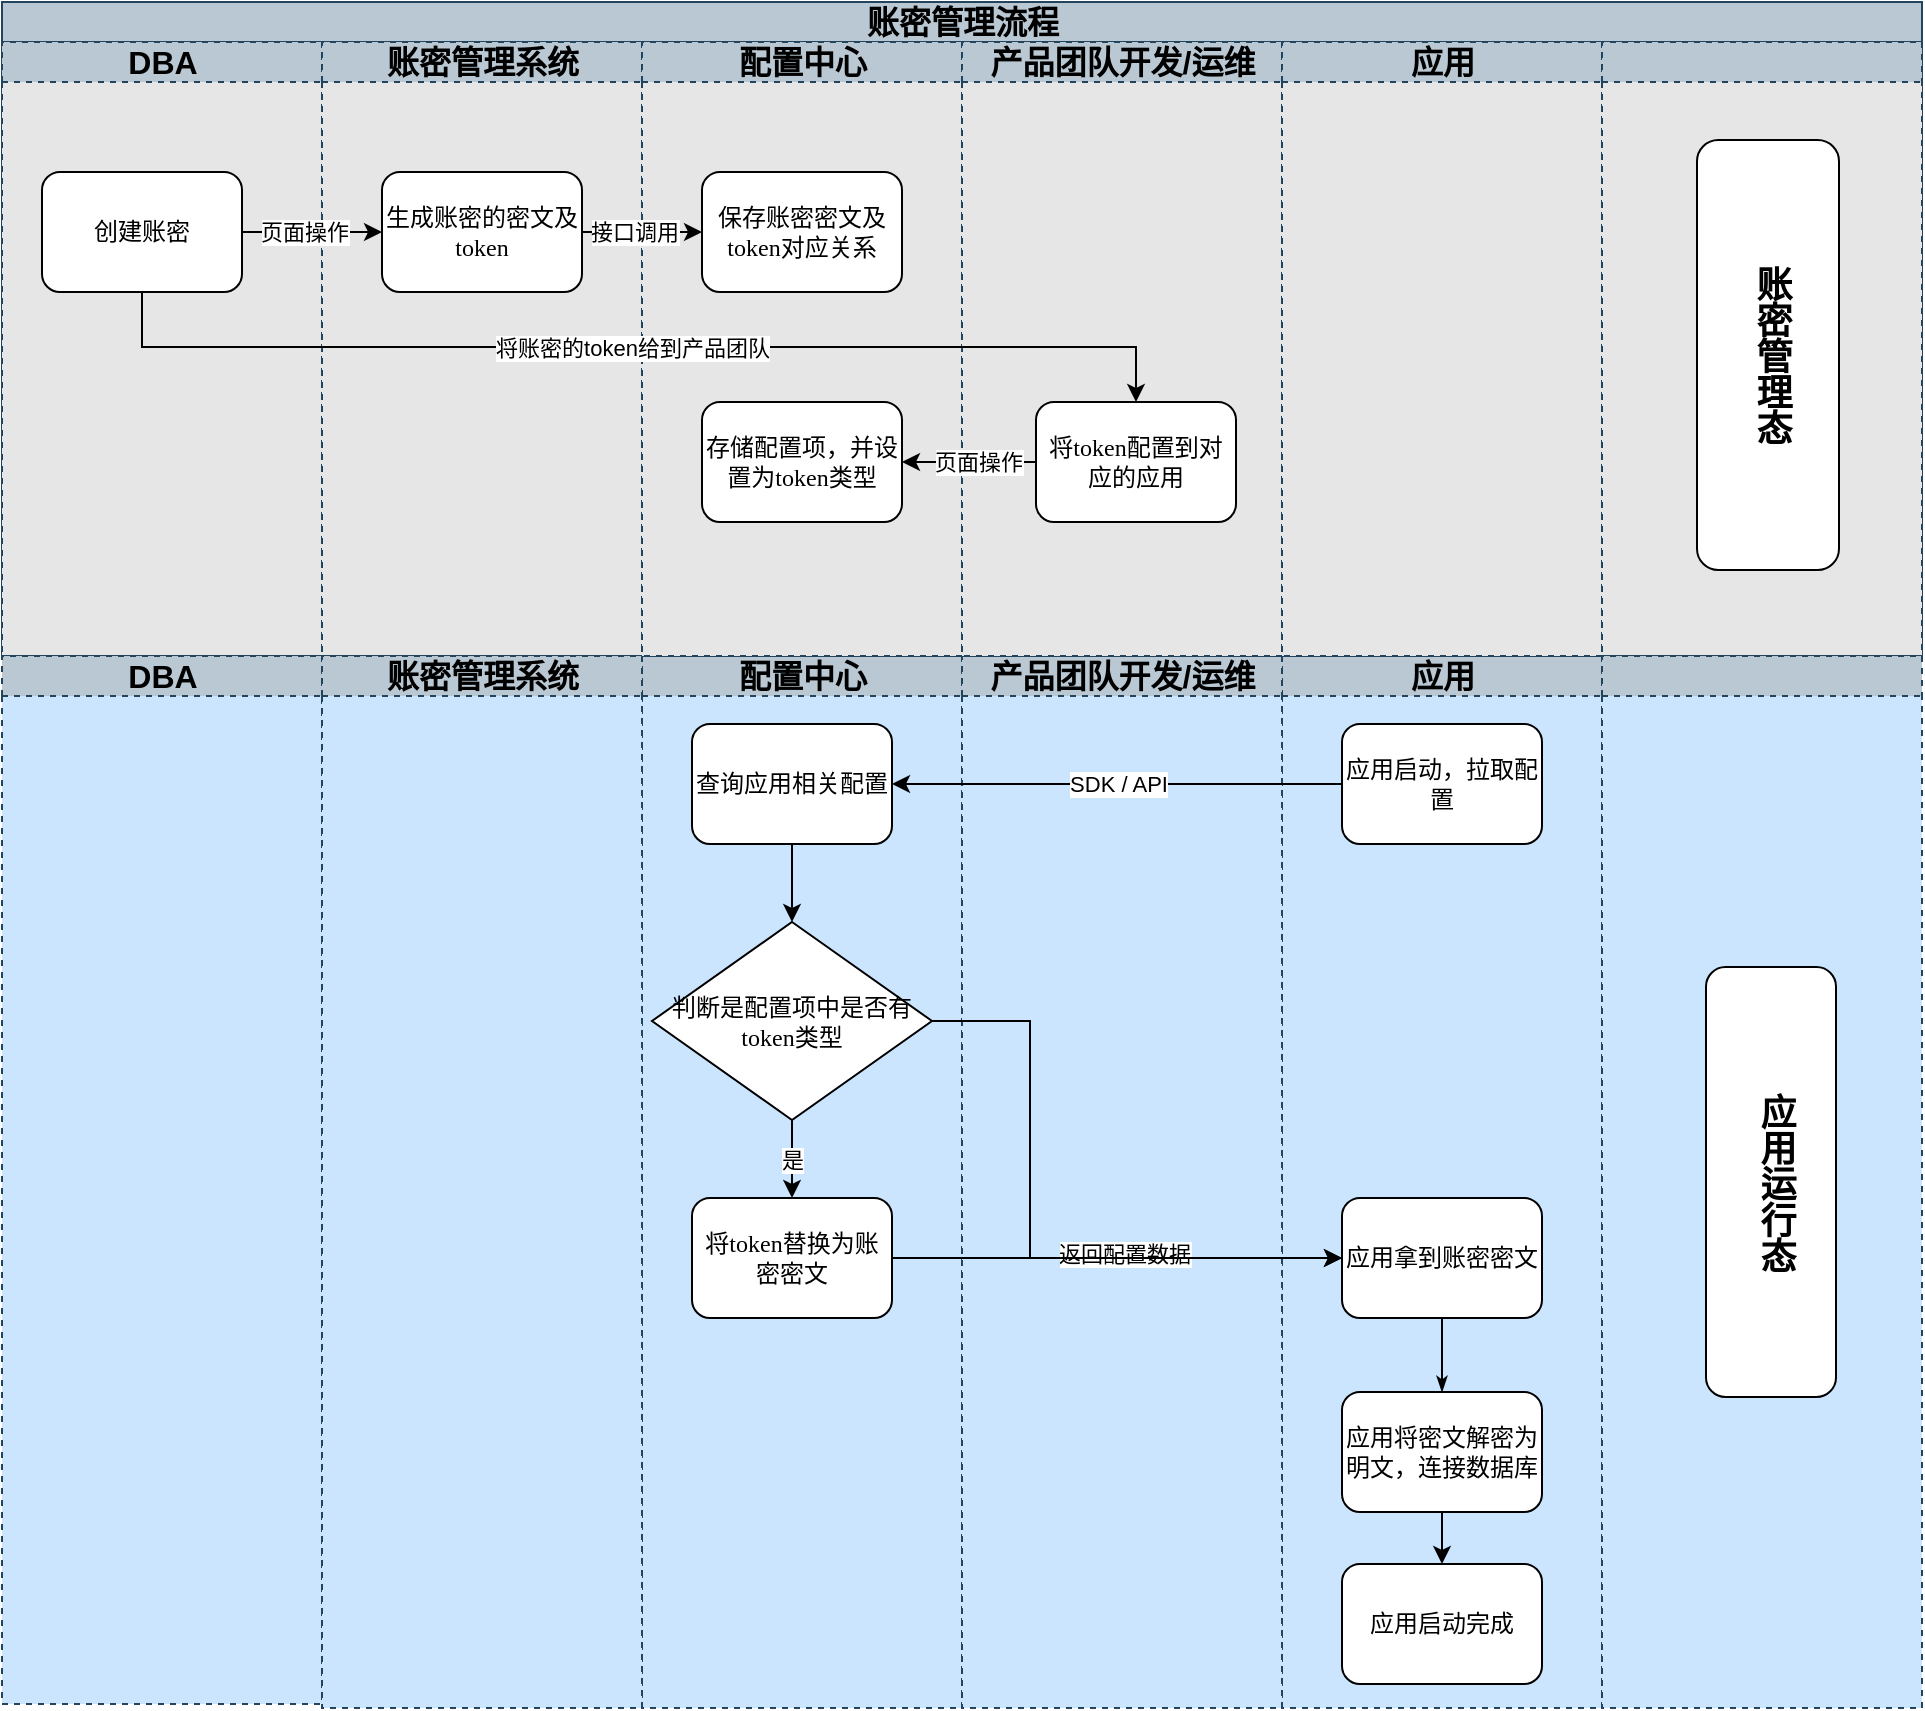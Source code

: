<mxfile version="24.7.6">
  <diagram name="Page-1" id="74e2e168-ea6b-b213-b513-2b3c1d86103e">
    <mxGraphModel dx="1875" dy="853" grid="0" gridSize="10" guides="1" tooltips="1" connect="1" arrows="1" fold="1" page="0" pageScale="1" pageWidth="1100" pageHeight="850" background="none" math="0" shadow="0">
      <root>
        <mxCell id="0" />
        <mxCell id="1" parent="0" />
        <mxCell id="7OKBegjcIMa7sVDoLXa8-80" value="配置中心" style="swimlane;html=1;startSize=20;dashed=1;swimlaneFillColor=#CCE5FF;fontSize=16;fillColor=#bac8d3;strokeColor=#23445d;" vertex="1" parent="1">
          <mxGeometry x="390" y="354" width="160" height="526" as="geometry" />
        </mxCell>
        <mxCell id="7OKBegjcIMa7sVDoLXa8-82" value="将token替换为账密密文" style="rounded=1;whiteSpace=wrap;html=1;shadow=0;labelBackgroundColor=none;strokeWidth=1;fontFamily=Verdana;fontSize=12;align=center;" vertex="1" parent="7OKBegjcIMa7sVDoLXa8-80">
          <mxGeometry x="25" y="271" width="100" height="60" as="geometry" />
        </mxCell>
        <mxCell id="7OKBegjcIMa7sVDoLXa8-84" value="" style="edgeStyle=orthogonalEdgeStyle;rounded=0;orthogonalLoop=1;jettySize=auto;html=1;" edge="1" parent="7OKBegjcIMa7sVDoLXa8-80" source="7OKBegjcIMa7sVDoLXa8-85" target="7OKBegjcIMa7sVDoLXa8-87">
          <mxGeometry relative="1" as="geometry" />
        </mxCell>
        <mxCell id="7OKBegjcIMa7sVDoLXa8-85" value="查询应用相关配置" style="rounded=1;whiteSpace=wrap;html=1;shadow=0;labelBackgroundColor=none;strokeWidth=1;fontFamily=Verdana;fontSize=12;align=center;" vertex="1" parent="7OKBegjcIMa7sVDoLXa8-80">
          <mxGeometry x="25" y="34" width="100" height="60" as="geometry" />
        </mxCell>
        <mxCell id="7OKBegjcIMa7sVDoLXa8-86" value="是" style="edgeStyle=orthogonalEdgeStyle;rounded=0;orthogonalLoop=1;jettySize=auto;html=1;" edge="1" parent="7OKBegjcIMa7sVDoLXa8-80" source="7OKBegjcIMa7sVDoLXa8-87" target="7OKBegjcIMa7sVDoLXa8-82">
          <mxGeometry relative="1" as="geometry" />
        </mxCell>
        <mxCell id="7OKBegjcIMa7sVDoLXa8-87" value="判断是配置项中是否有token类型" style="rhombus;whiteSpace=wrap;html=1;rounded=0;shadow=0;labelBackgroundColor=none;strokeWidth=1;fontFamily=Verdana;fontSize=12;align=center;" vertex="1" parent="7OKBegjcIMa7sVDoLXa8-80">
          <mxGeometry x="5" y="133" width="140" height="99" as="geometry" />
        </mxCell>
        <mxCell id="7OKBegjcIMa7sVDoLXa8-90" value="应用" style="swimlane;html=1;startSize=20;dashed=1;swimlaneFillColor=#CCE5FF;fontSize=16;fillColor=#bac8d3;strokeColor=#23445d;" vertex="1" parent="1">
          <mxGeometry x="710" y="354" width="160" height="526" as="geometry" />
        </mxCell>
        <mxCell id="7OKBegjcIMa7sVDoLXa8-92" value="应用拿到账密密文" style="rounded=1;whiteSpace=wrap;html=1;shadow=0;labelBackgroundColor=none;strokeWidth=1;fontFamily=Verdana;fontSize=12;align=center;" vertex="1" parent="7OKBegjcIMa7sVDoLXa8-90">
          <mxGeometry x="30" y="271" width="100" height="60" as="geometry" />
        </mxCell>
        <mxCell id="7OKBegjcIMa7sVDoLXa8-93" value="" style="edgeStyle=orthogonalEdgeStyle;rounded=0;orthogonalLoop=1;jettySize=auto;html=1;" edge="1" parent="7OKBegjcIMa7sVDoLXa8-90" source="7OKBegjcIMa7sVDoLXa8-94" target="7OKBegjcIMa7sVDoLXa8-95">
          <mxGeometry relative="1" as="geometry" />
        </mxCell>
        <mxCell id="7OKBegjcIMa7sVDoLXa8-94" value="应用将密文解密为明文，连接数据库" style="rounded=1;whiteSpace=wrap;html=1;shadow=0;labelBackgroundColor=none;strokeWidth=1;fontFamily=Verdana;fontSize=12;align=center;" vertex="1" parent="7OKBegjcIMa7sVDoLXa8-90">
          <mxGeometry x="30" y="368" width="100" height="60" as="geometry" />
        </mxCell>
        <mxCell id="7OKBegjcIMa7sVDoLXa8-95" value="应用启动完成" style="rounded=1;whiteSpace=wrap;html=1;shadow=0;labelBackgroundColor=none;strokeWidth=1;fontFamily=Verdana;fontSize=12;align=center;" vertex="1" parent="7OKBegjcIMa7sVDoLXa8-90">
          <mxGeometry x="30" y="454" width="100" height="60" as="geometry" />
        </mxCell>
        <mxCell id="7OKBegjcIMa7sVDoLXa8-96" style="edgeStyle=orthogonalEdgeStyle;rounded=1;html=1;labelBackgroundColor=none;startArrow=none;startFill=0;startSize=5;endArrow=classicThin;endFill=1;endSize=5;jettySize=auto;orthogonalLoop=1;strokeWidth=1;fontFamily=Verdana;fontSize=8" edge="1" parent="7OKBegjcIMa7sVDoLXa8-90" source="7OKBegjcIMa7sVDoLXa8-92" target="7OKBegjcIMa7sVDoLXa8-94">
          <mxGeometry relative="1" as="geometry" />
        </mxCell>
        <mxCell id="7OKBegjcIMa7sVDoLXa8-91" value="应用启动，拉取配置" style="rounded=1;whiteSpace=wrap;html=1;shadow=0;labelBackgroundColor=none;strokeWidth=1;fontFamily=Verdana;fontSize=12;align=center;" vertex="1" parent="7OKBegjcIMa7sVDoLXa8-90">
          <mxGeometry x="30" y="34" width="100" height="60" as="geometry" />
        </mxCell>
        <mxCell id="7OKBegjcIMa7sVDoLXa8-88" value="产品团队开发/运维" style="swimlane;html=1;startSize=20;dashed=1;swimlaneFillColor=#CCE5FF;fontSize=16;fillColor=#bac8d3;strokeColor=#23445d;" vertex="1" parent="1">
          <mxGeometry x="550" y="354" width="160" height="526" as="geometry" />
        </mxCell>
        <mxCell id="77e6c97f196da883-1" value="账密管理流程" style="swimlane;html=1;childLayout=stackLayout;startSize=20;rounded=0;shadow=0;labelBackgroundColor=none;strokeWidth=1;fontFamily=Verdana;fontSize=16;align=center;fillColor=#bac8d3;strokeColor=#23445d;" parent="1" vertex="1">
          <mxGeometry x="70" y="27" width="960" height="327" as="geometry">
            <mxRectangle x="70" y="40" width="52" height="22" as="alternateBounds" />
          </mxGeometry>
        </mxCell>
        <mxCell id="77e6c97f196da883-2" value="DBA" style="swimlane;html=1;startSize=20;dashed=1;swimlaneFillColor=#E6E6E6;fontSize=16;fillColor=#bac8d3;strokeColor=#23445d;" parent="77e6c97f196da883-1" vertex="1">
          <mxGeometry y="20" width="160" height="307" as="geometry" />
        </mxCell>
        <mxCell id="77e6c97f196da883-8" value="创建账密" style="rounded=1;whiteSpace=wrap;html=1;shadow=0;labelBackgroundColor=none;strokeWidth=1;fontFamily=Verdana;fontSize=12;align=center;" parent="77e6c97f196da883-2" vertex="1">
          <mxGeometry x="20" y="65" width="100" height="60" as="geometry" />
        </mxCell>
        <mxCell id="77e6c97f196da883-3" value="账密管理系统" style="swimlane;html=1;startSize=20;dashed=1;swimlaneFillColor=#E6E6E6;fontSize=16;fillColor=#bac8d3;strokeColor=#23445d;" parent="77e6c97f196da883-1" vertex="1">
          <mxGeometry x="160" y="20" width="160" height="307" as="geometry" />
        </mxCell>
        <mxCell id="77e6c97f196da883-11" value="生成账密的密文及token" style="rounded=1;whiteSpace=wrap;html=1;shadow=0;labelBackgroundColor=none;strokeWidth=1;fontFamily=Verdana;fontSize=12;align=center;" parent="77e6c97f196da883-3" vertex="1">
          <mxGeometry x="30" y="65" width="100" height="60" as="geometry" />
        </mxCell>
        <mxCell id="77e6c97f196da883-4" value="配置中心" style="swimlane;html=1;startSize=20;dashed=1;swimlaneFillColor=#E6E6E6;fontSize=16;fillColor=#bac8d3;strokeColor=#23445d;" parent="77e6c97f196da883-1" vertex="1">
          <mxGeometry x="320" y="20" width="160" height="307" as="geometry" />
        </mxCell>
        <mxCell id="77e6c97f196da883-12" value="保存账密密文及token对应关系" style="rounded=1;whiteSpace=wrap;html=1;shadow=0;labelBackgroundColor=none;strokeWidth=1;fontFamily=Verdana;fontSize=12;align=center;" parent="77e6c97f196da883-4" vertex="1">
          <mxGeometry x="30" y="65" width="100" height="60" as="geometry" />
        </mxCell>
        <mxCell id="7OKBegjcIMa7sVDoLXa8-6" value="存储配置项，并设置为token类型" style="rounded=1;whiteSpace=wrap;html=1;shadow=0;labelBackgroundColor=none;strokeWidth=1;fontFamily=Verdana;fontSize=12;align=center;" vertex="1" parent="77e6c97f196da883-4">
          <mxGeometry x="30" y="180" width="100" height="60" as="geometry" />
        </mxCell>
        <mxCell id="77e6c97f196da883-5" value="产品团队开发/运维" style="swimlane;html=1;startSize=20;dashed=1;swimlaneFillColor=#E6E6E6;fontSize=16;fillColor=#bac8d3;strokeColor=#23445d;" parent="77e6c97f196da883-1" vertex="1">
          <mxGeometry x="480" y="20" width="160" height="307" as="geometry" />
        </mxCell>
        <mxCell id="77e6c97f196da883-17" value="将token配置到对应的应用" style="rounded=1;whiteSpace=wrap;html=1;shadow=0;labelBackgroundColor=none;strokeWidth=1;fontFamily=Verdana;fontSize=12;align=center;" parent="77e6c97f196da883-5" vertex="1">
          <mxGeometry x="37" y="180" width="100" height="60" as="geometry" />
        </mxCell>
        <mxCell id="77e6c97f196da883-6" value="应用" style="swimlane;html=1;startSize=20;dashed=1;swimlaneFillColor=#E6E6E6;fontSize=16;fillColor=#bac8d3;strokeColor=#23445d;" parent="77e6c97f196da883-1" vertex="1">
          <mxGeometry x="640" y="20" width="160" height="307" as="geometry" />
        </mxCell>
        <mxCell id="77e6c97f196da883-7" value="" style="swimlane;html=1;startSize=20;dashed=1;swimlaneFillColor=#E6E6E6;fillColor=#bac8d3;strokeColor=#23445d;" parent="77e6c97f196da883-1" vertex="1">
          <mxGeometry x="800" y="20" width="160" height="307" as="geometry" />
        </mxCell>
        <mxCell id="7OKBegjcIMa7sVDoLXa8-101" value="账密管理态" style="rounded=1;whiteSpace=wrap;html=1;fontStyle=1;fontSize=18;textDirection=vertical-rl;" vertex="1" parent="77e6c97f196da883-7">
          <mxGeometry x="47.5" y="49" width="71" height="215" as="geometry" />
        </mxCell>
        <mxCell id="7OKBegjcIMa7sVDoLXa8-1" value="" style="edgeStyle=orthogonalEdgeStyle;rounded=0;orthogonalLoop=1;jettySize=auto;html=1;" edge="1" parent="77e6c97f196da883-1" source="77e6c97f196da883-11" target="77e6c97f196da883-12">
          <mxGeometry relative="1" as="geometry" />
        </mxCell>
        <mxCell id="7OKBegjcIMa7sVDoLXa8-3" value="接口调用" style="edgeLabel;html=1;align=center;verticalAlign=middle;resizable=0;points=[];" vertex="1" connectable="0" parent="7OKBegjcIMa7sVDoLXa8-1">
          <mxGeometry y="-1" relative="1" as="geometry">
            <mxPoint x="-4" y="-1" as="offset" />
          </mxGeometry>
        </mxCell>
        <mxCell id="7OKBegjcIMa7sVDoLXa8-4" style="edgeStyle=orthogonalEdgeStyle;rounded=0;orthogonalLoop=1;jettySize=auto;html=1;exitX=0.5;exitY=1;exitDx=0;exitDy=0;entryX=0.5;entryY=0;entryDx=0;entryDy=0;" edge="1" parent="77e6c97f196da883-1" source="77e6c97f196da883-8" target="77e6c97f196da883-17">
          <mxGeometry relative="1" as="geometry" />
        </mxCell>
        <mxCell id="7OKBegjcIMa7sVDoLXa8-5" value="将账密的token给到产品团队" style="edgeLabel;html=1;align=center;verticalAlign=middle;resizable=0;points=[];" vertex="1" connectable="0" parent="7OKBegjcIMa7sVDoLXa8-4">
          <mxGeometry x="-0.012" relative="1" as="geometry">
            <mxPoint as="offset" />
          </mxGeometry>
        </mxCell>
        <mxCell id="7OKBegjcIMa7sVDoLXa8-7" value="" style="edgeStyle=orthogonalEdgeStyle;rounded=0;orthogonalLoop=1;jettySize=auto;html=1;" edge="1" parent="77e6c97f196da883-1" source="77e6c97f196da883-17" target="7OKBegjcIMa7sVDoLXa8-6">
          <mxGeometry relative="1" as="geometry" />
        </mxCell>
        <mxCell id="7OKBegjcIMa7sVDoLXa8-8" value="页面操作" style="edgeLabel;html=1;align=center;verticalAlign=middle;resizable=0;points=[];" vertex="1" connectable="0" parent="7OKBegjcIMa7sVDoLXa8-7">
          <mxGeometry x="-0.132" relative="1" as="geometry">
            <mxPoint as="offset" />
          </mxGeometry>
        </mxCell>
        <mxCell id="7OKBegjcIMa7sVDoLXa8-106" style="edgeStyle=orthogonalEdgeStyle;rounded=0;orthogonalLoop=1;jettySize=auto;html=1;exitX=1;exitY=0.5;exitDx=0;exitDy=0;entryX=0;entryY=0.5;entryDx=0;entryDy=0;" edge="1" parent="77e6c97f196da883-1" source="77e6c97f196da883-8" target="77e6c97f196da883-11">
          <mxGeometry relative="1" as="geometry" />
        </mxCell>
        <mxCell id="7OKBegjcIMa7sVDoLXa8-107" value="页面操作" style="edgeLabel;html=1;align=center;verticalAlign=middle;resizable=0;points=[];" vertex="1" connectable="0" parent="7OKBegjcIMa7sVDoLXa8-106">
          <mxGeometry x="-0.143" relative="1" as="geometry">
            <mxPoint x="1" as="offset" />
          </mxGeometry>
        </mxCell>
        <mxCell id="7OKBegjcIMa7sVDoLXa8-76" value="DBA" style="swimlane;html=1;startSize=20;dashed=1;swimlaneFillColor=#CCE5FF;fontSize=16;fillColor=#bac8d3;strokeColor=#23445d;" vertex="1" parent="1">
          <mxGeometry x="70" y="354" width="160" height="524" as="geometry" />
        </mxCell>
        <mxCell id="7OKBegjcIMa7sVDoLXa8-78" value="账密管理系统" style="swimlane;html=1;startSize=20;dashed=1;swimlaneFillColor=#CCE5FF;fontSize=16;fillColor=#bac8d3;strokeColor=#23445d;" vertex="1" parent="1">
          <mxGeometry x="230" y="354" width="160" height="526" as="geometry" />
        </mxCell>
        <mxCell id="7OKBegjcIMa7sVDoLXa8-97" value="" style="swimlane;html=1;startSize=20;dashed=1;swimlaneFillColor=#CCE5FF;fillColor=#bac8d3;strokeColor=#23445d;" vertex="1" parent="1">
          <mxGeometry x="870" y="354" width="160" height="526" as="geometry" />
        </mxCell>
        <mxCell id="7OKBegjcIMa7sVDoLXa8-105" value="应用运行态" style="rounded=1;whiteSpace=wrap;html=1;fontStyle=1;fontSize=18;textDirection=vertical-rl;" vertex="1" parent="7OKBegjcIMa7sVDoLXa8-97">
          <mxGeometry x="52" y="155.5" width="65" height="215" as="geometry" />
        </mxCell>
        <mxCell id="7OKBegjcIMa7sVDoLXa8-98" style="edgeStyle=orthogonalEdgeStyle;rounded=0;orthogonalLoop=1;jettySize=auto;html=1;exitX=0;exitY=0.5;exitDx=0;exitDy=0;" edge="1" parent="1" source="7OKBegjcIMa7sVDoLXa8-91" target="7OKBegjcIMa7sVDoLXa8-85">
          <mxGeometry relative="1" as="geometry" />
        </mxCell>
        <mxCell id="7OKBegjcIMa7sVDoLXa8-99" value="SDK / API" style="edgeLabel;html=1;align=center;verticalAlign=middle;resizable=0;points=[];" vertex="1" connectable="0" parent="7OKBegjcIMa7sVDoLXa8-98">
          <mxGeometry x="-0.004" y="4" relative="1" as="geometry">
            <mxPoint y="-4" as="offset" />
          </mxGeometry>
        </mxCell>
        <mxCell id="7OKBegjcIMa7sVDoLXa8-103" style="edgeStyle=orthogonalEdgeStyle;rounded=0;orthogonalLoop=1;jettySize=auto;html=1;exitX=1;exitY=0.5;exitDx=0;exitDy=0;" edge="1" parent="1" source="7OKBegjcIMa7sVDoLXa8-82" target="7OKBegjcIMa7sVDoLXa8-92">
          <mxGeometry relative="1" as="geometry" />
        </mxCell>
        <mxCell id="7OKBegjcIMa7sVDoLXa8-104" value="返回配置数据" style="edgeLabel;html=1;align=center;verticalAlign=middle;resizable=0;points=[];" vertex="1" connectable="0" parent="7OKBegjcIMa7sVDoLXa8-103">
          <mxGeometry x="0.028" y="2" relative="1" as="geometry">
            <mxPoint as="offset" />
          </mxGeometry>
        </mxCell>
        <mxCell id="7OKBegjcIMa7sVDoLXa8-108" style="edgeStyle=orthogonalEdgeStyle;rounded=0;orthogonalLoop=1;jettySize=auto;html=1;exitX=1;exitY=0.5;exitDx=0;exitDy=0;entryX=0;entryY=0.5;entryDx=0;entryDy=0;" edge="1" parent="1" source="7OKBegjcIMa7sVDoLXa8-87" target="7OKBegjcIMa7sVDoLXa8-92">
          <mxGeometry relative="1" as="geometry">
            <Array as="points">
              <mxPoint x="584" y="537" />
              <mxPoint x="584" y="655" />
            </Array>
          </mxGeometry>
        </mxCell>
      </root>
    </mxGraphModel>
  </diagram>
</mxfile>
